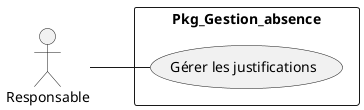 @startuml
left to right direction

actor Responsable


rectangle Pkg_Gestion_absence {
  usecase "Gérer les justifications" as UC1
}

Responsable -- UC1


@enduml